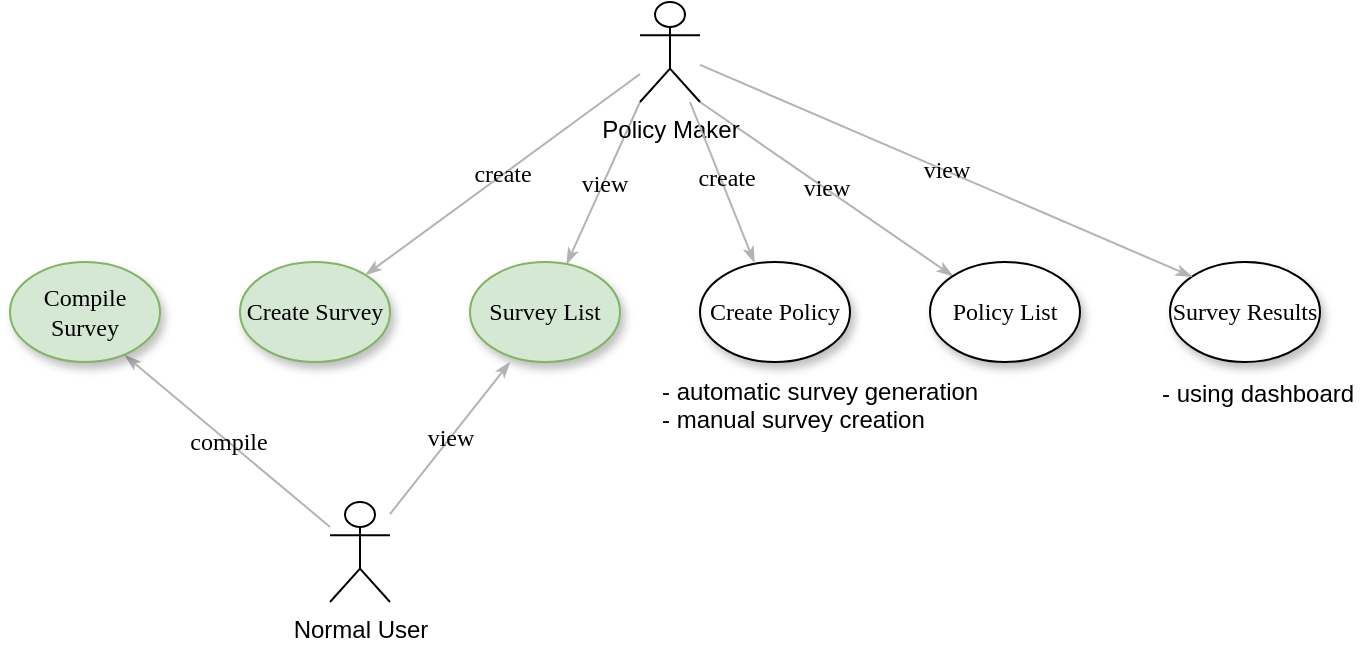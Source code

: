 <mxfile version="16.5.1" type="device"><diagram name="Page-1" id="42789a77-a242-8287-6e28-9cd8cfd52e62"><mxGraphModel dx="865" dy="541" grid="1" gridSize="10" guides="1" tooltips="1" connect="1" arrows="1" fold="1" page="1" pageScale="1" pageWidth="1100" pageHeight="850" background="none" math="0" shadow="0"><root><mxCell id="0"/><mxCell id="1" parent="0"/><mxCell id="1ea317790d2ca983-13" value="view" style="edgeStyle=none;rounded=1;html=1;labelBackgroundColor=none;startArrow=none;startFill=0;startSize=5;endArrow=classicThin;endFill=1;endSize=5;jettySize=auto;orthogonalLoop=1;strokeColor=#B3B3B3;strokeWidth=1;fontFamily=Verdana;fontSize=12;exitX=0;exitY=1;exitDx=0;exitDy=0;exitPerimeter=0;" parent="1" source="AeyJrwmTm0QIkhem96F7-1" target="1ea317790d2ca983-9" edge="1"><mxGeometry relative="1" as="geometry"><mxPoint x="457.01" y="126.08" as="sourcePoint"/></mxGeometry></mxCell><mxCell id="1ea317790d2ca983-14" value="view" style="edgeStyle=none;rounded=1;html=1;labelBackgroundColor=none;startArrow=none;startFill=0;startSize=5;endArrow=classicThin;endFill=1;endSize=5;jettySize=auto;orthogonalLoop=1;strokeColor=#B3B3B3;strokeWidth=1;fontFamily=Verdana;fontSize=12;exitX=1;exitY=1;exitDx=0;exitDy=0;exitPerimeter=0;" parent="1" source="AeyJrwmTm0QIkhem96F7-1" target="1ea317790d2ca983-3" edge="1"><mxGeometry relative="1" as="geometry"><mxPoint x="532.783" y="126.295" as="sourcePoint"/></mxGeometry></mxCell><mxCell id="1ea317790d2ca983-2" value="&lt;span&gt;Create Policy&lt;/span&gt;" style="ellipse;whiteSpace=wrap;html=1;rounded=0;shadow=1;comic=0;labelBackgroundColor=none;strokeWidth=1;fontFamily=Verdana;fontSize=12;align=center;" parent="1" vertex="1"><mxGeometry x="475" y="190" width="75" height="50" as="geometry"/></mxCell><mxCell id="1ea317790d2ca983-3" value="&lt;span&gt;Policy List&lt;/span&gt;" style="ellipse;whiteSpace=wrap;html=1;rounded=0;shadow=1;comic=0;labelBackgroundColor=none;strokeWidth=1;fontFamily=Verdana;fontSize=12;align=center;" parent="1" vertex="1"><mxGeometry x="590" y="190" width="75" height="50" as="geometry"/></mxCell><mxCell id="1ea317790d2ca983-9" value="Survey List" style="ellipse;whiteSpace=wrap;html=1;rounded=0;shadow=1;comic=0;labelBackgroundColor=none;strokeWidth=1;fontFamily=Verdana;fontSize=12;align=center;fillColor=#d5e8d4;strokeColor=#82b366;" parent="1" vertex="1"><mxGeometry x="360" y="190" width="75" height="50" as="geometry"/></mxCell><mxCell id="AeyJrwmTm0QIkhem96F7-1" value="Policy Maker" style="shape=umlActor;verticalLabelPosition=bottom;verticalAlign=top;html=1;outlineConnect=0;" parent="1" vertex="1"><mxGeometry x="445" y="60" width="30" height="50" as="geometry"/></mxCell><mxCell id="AeyJrwmTm0QIkhem96F7-4" value="Create Survey" style="ellipse;whiteSpace=wrap;html=1;rounded=0;shadow=1;comic=0;labelBackgroundColor=none;strokeWidth=1;fontFamily=Verdana;fontSize=12;align=center;fillColor=#d5e8d4;strokeColor=#82b366;" parent="1" vertex="1"><mxGeometry x="245" y="190" width="75" height="50" as="geometry"/></mxCell><mxCell id="AeyJrwmTm0QIkhem96F7-5" value="create" style="edgeStyle=none;rounded=1;html=1;labelBackgroundColor=none;startArrow=none;startFill=0;startSize=5;endArrow=classicThin;endFill=1;endSize=5;jettySize=auto;orthogonalLoop=1;strokeColor=#B3B3B3;strokeWidth=1;fontFamily=Verdana;fontSize=12;" parent="1" source="AeyJrwmTm0QIkhem96F7-1" target="AeyJrwmTm0QIkhem96F7-4" edge="1"><mxGeometry relative="1" as="geometry"><mxPoint x="440" y="120" as="sourcePoint"/><mxPoint x="315.792" y="176.096" as="targetPoint"/></mxGeometry></mxCell><mxCell id="AeyJrwmTm0QIkhem96F7-7" value="Normal User" style="shape=umlActor;verticalLabelPosition=bottom;verticalAlign=top;html=1;outlineConnect=0;" parent="1" vertex="1"><mxGeometry x="290" y="310" width="30" height="50" as="geometry"/></mxCell><mxCell id="AeyJrwmTm0QIkhem96F7-9" value="create" style="edgeStyle=none;rounded=1;html=1;labelBackgroundColor=none;startArrow=none;startFill=0;startSize=5;endArrow=classicThin;endFill=1;endSize=5;jettySize=auto;orthogonalLoop=1;strokeColor=#B3B3B3;strokeWidth=1;fontFamily=Verdana;fontSize=12;entryX=0.363;entryY=0.008;entryDx=0;entryDy=0;entryPerimeter=0;" parent="1" source="AeyJrwmTm0QIkhem96F7-1" target="1ea317790d2ca983-2" edge="1"><mxGeometry x="-0.03" y="3" relative="1" as="geometry"><mxPoint x="500" y="136" as="sourcePoint"/><mxPoint x="422.802" y="202.176" as="targetPoint"/><mxPoint as="offset"/></mxGeometry></mxCell><mxCell id="AeyJrwmTm0QIkhem96F7-11" value="view" style="edgeStyle=none;rounded=1;html=1;labelBackgroundColor=none;startArrow=none;startFill=0;startSize=5;endArrow=classicThin;endFill=1;endSize=5;jettySize=auto;orthogonalLoop=1;strokeColor=#B3B3B3;strokeWidth=1;fontFamily=Verdana;fontSize=12;entryX=0.267;entryY=1;entryDx=0;entryDy=0;entryPerimeter=0;" parent="1" source="AeyJrwmTm0QIkhem96F7-7" target="1ea317790d2ca983-9" edge="1"><mxGeometry relative="1" as="geometry"><mxPoint x="460" y="320" as="sourcePoint"/><mxPoint x="422.802" y="202.176" as="targetPoint"/></mxGeometry></mxCell><mxCell id="AeyJrwmTm0QIkhem96F7-12" value="compile" style="edgeStyle=none;rounded=1;html=1;labelBackgroundColor=none;startArrow=none;startFill=0;startSize=5;endArrow=classicThin;endFill=1;endSize=5;jettySize=auto;orthogonalLoop=1;strokeColor=#B3B3B3;strokeWidth=1;fontFamily=Verdana;fontSize=12;entryX=0.768;entryY=0.936;entryDx=0;entryDy=0;entryPerimeter=0;" parent="1" source="AeyJrwmTm0QIkhem96F7-7" target="AeyJrwmTm0QIkhem96F7-14" edge="1"><mxGeometry relative="1" as="geometry"><mxPoint x="440" y="350" as="sourcePoint"/><mxPoint x="268.623" y="211.054" as="targetPoint"/></mxGeometry></mxCell><mxCell id="AeyJrwmTm0QIkhem96F7-14" value="Compile Survey" style="ellipse;whiteSpace=wrap;html=1;rounded=0;shadow=1;comic=0;labelBackgroundColor=none;strokeWidth=1;fontFamily=Verdana;fontSize=12;align=center;fillColor=#d5e8d4;strokeColor=#82b366;" parent="1" vertex="1"><mxGeometry x="130" y="190" width="75" height="50" as="geometry"/></mxCell><mxCell id="AeyJrwmTm0QIkhem96F7-16" value="- automatic survey generation&#10;- manual survey creation" style="text;strokeColor=none;fillColor=none;align=left;verticalAlign=middle;spacingLeft=4;spacingRight=4;overflow=hidden;points=[[0,0.5],[1,0.5]];portConstraint=eastwest;rotatable=0;" parent="1" vertex="1"><mxGeometry x="450" y="246" width="170" height="30" as="geometry"/></mxCell><mxCell id="--72eVEO1TYJdbhqEofW-1" value="&lt;span&gt;Survey Results&lt;/span&gt;" style="ellipse;whiteSpace=wrap;html=1;rounded=0;shadow=1;comic=0;labelBackgroundColor=none;strokeWidth=1;fontFamily=Verdana;fontSize=12;align=center;" vertex="1" parent="1"><mxGeometry x="710" y="190" width="75" height="50" as="geometry"/></mxCell><mxCell id="--72eVEO1TYJdbhqEofW-2" value="view" style="edgeStyle=none;rounded=1;html=1;labelBackgroundColor=none;startArrow=none;startFill=0;startSize=5;endArrow=classicThin;endFill=1;endSize=5;jettySize=auto;orthogonalLoop=1;strokeColor=#B3B3B3;strokeWidth=1;fontFamily=Verdana;fontSize=12;entryX=0;entryY=0;entryDx=0;entryDy=0;" edge="1" parent="1" source="AeyJrwmTm0QIkhem96F7-1" target="--72eVEO1TYJdbhqEofW-1"><mxGeometry relative="1" as="geometry"><mxPoint x="500" y="90" as="sourcePoint"/><mxPoint x="614.399" y="205.307" as="targetPoint"/></mxGeometry></mxCell><mxCell id="--72eVEO1TYJdbhqEofW-3" value="- using dashboard" style="text;strokeColor=none;fillColor=none;align=left;verticalAlign=middle;spacingLeft=4;spacingRight=4;overflow=hidden;points=[[0,0.5],[1,0.5]];portConstraint=eastwest;rotatable=0;" vertex="1" parent="1"><mxGeometry x="700" y="240" width="110" height="30" as="geometry"/></mxCell></root></mxGraphModel></diagram></mxfile>
